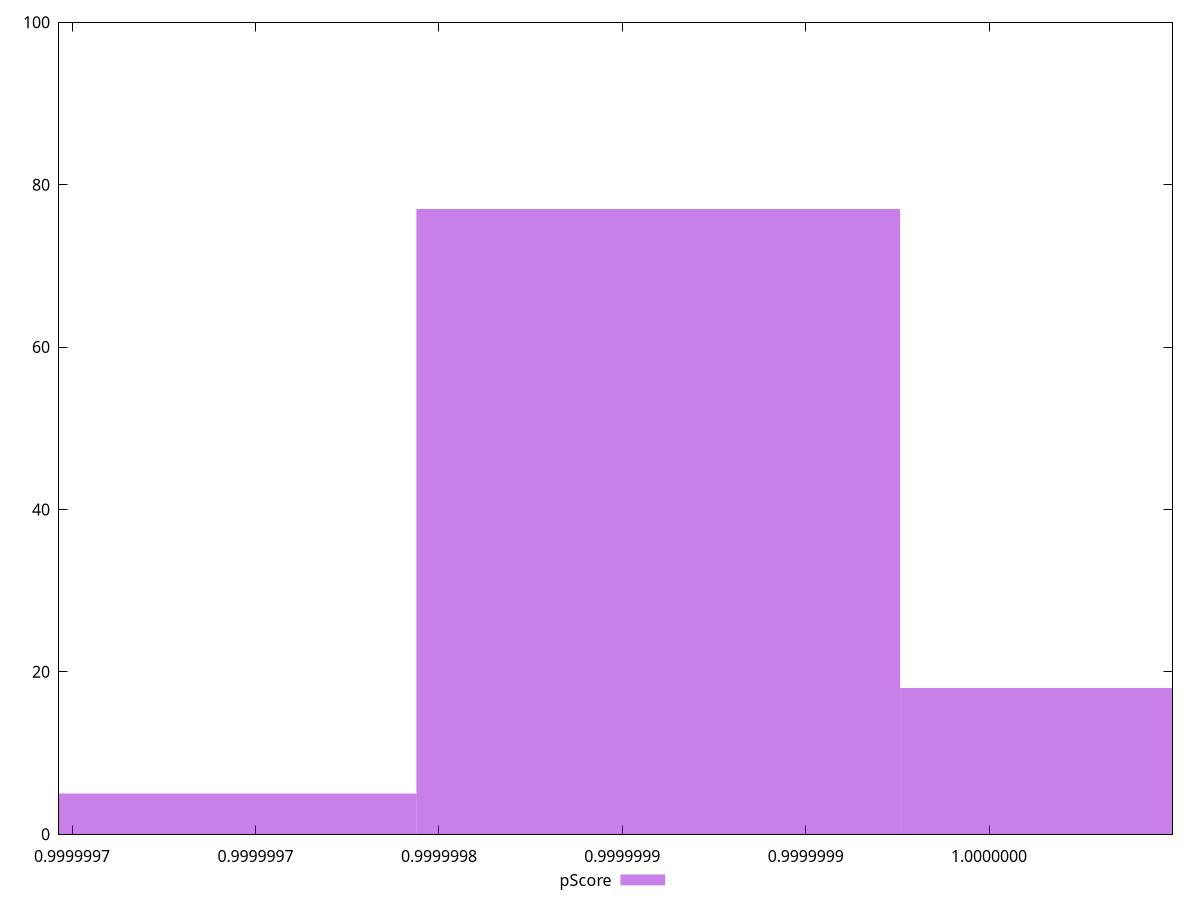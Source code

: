 reset

$pScore <<EOF
0.999999859804837 77
0.9999999917021765 18
0.9999997279074975 5
EOF

set key outside below
set boxwidth 1.3189733951221942e-7
set xrange [0.9999996964348979:0.9999999999935669]
set yrange [0:100]
set trange [0:100]
set style fill transparent solid 0.5 noborder
set terminal svg size 640, 490 enhanced background rgb 'white'
set output "reports/report_00031_2021-02-24T23-18-18.084Z/bootup-time/samples/agenda/pScore/histogram.svg"

plot $pScore title "pScore" with boxes

reset
